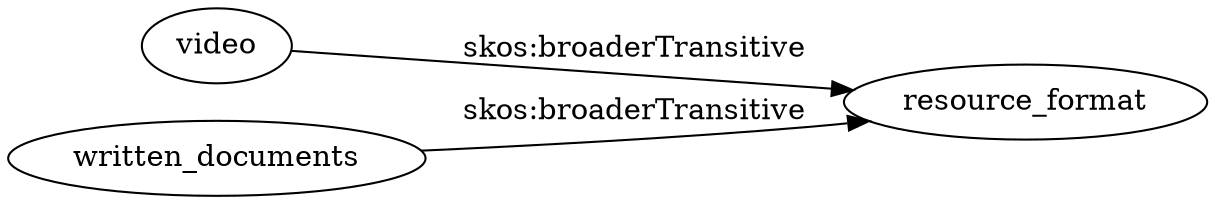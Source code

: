 digraph {
    rankdir = LR;
       
    video -> resource_format [color = "black", label = "skos:broaderTransitive"]
    written_documents -> resource_format [color = "black", label = "skos:broaderTransitive"]
    
    {rank=same; video, written_documents}
}